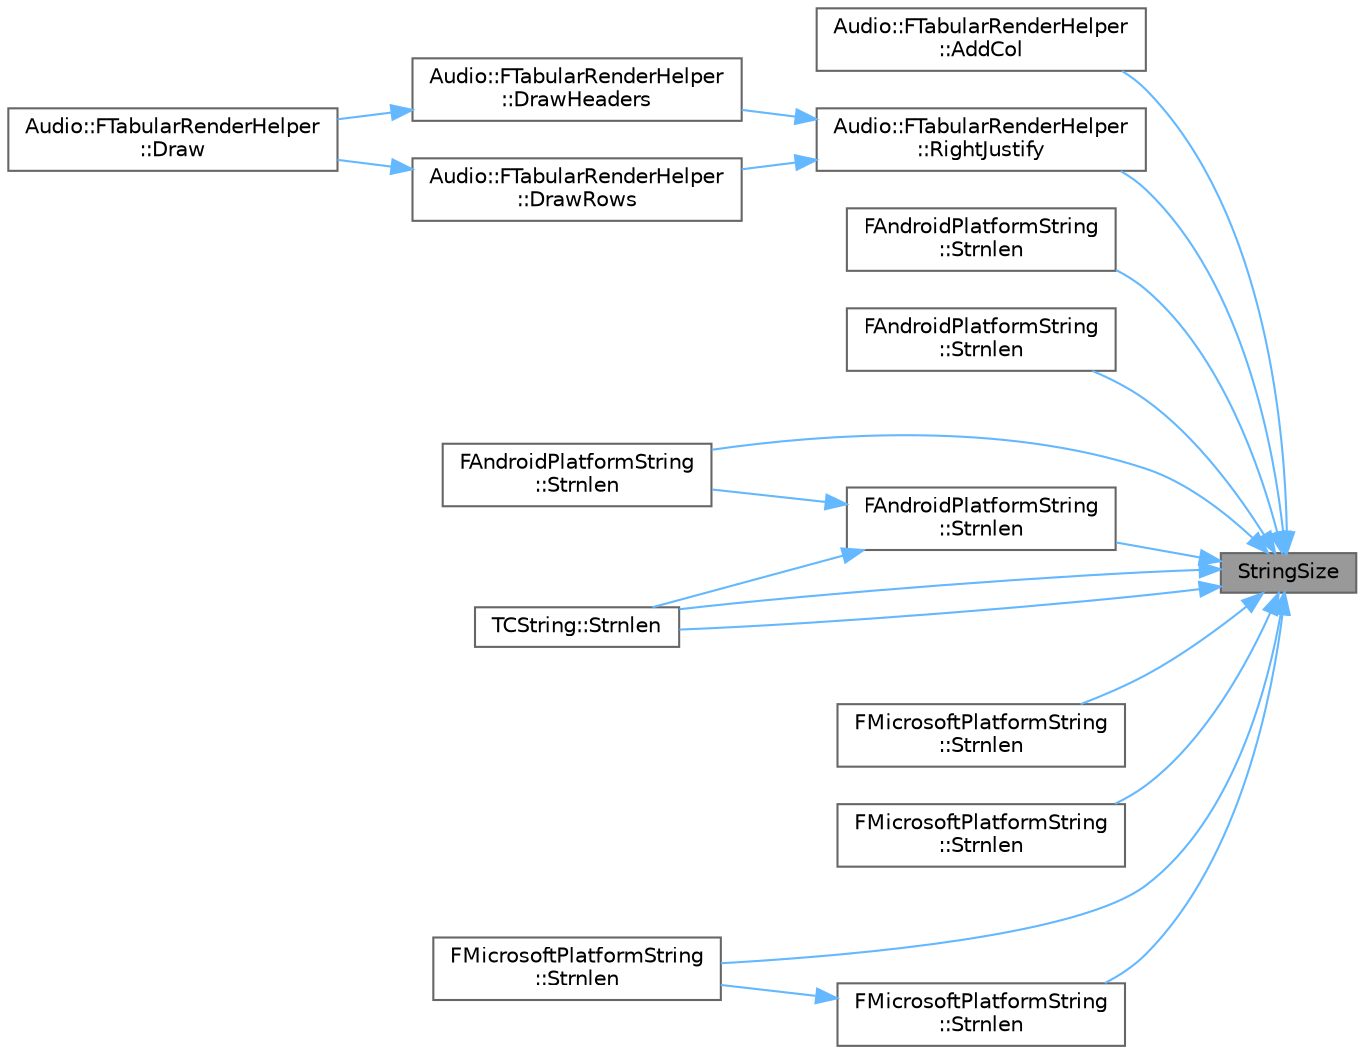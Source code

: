 digraph "StringSize"
{
 // INTERACTIVE_SVG=YES
 // LATEX_PDF_SIZE
  bgcolor="transparent";
  edge [fontname=Helvetica,fontsize=10,labelfontname=Helvetica,labelfontsize=10];
  node [fontname=Helvetica,fontsize=10,shape=box,height=0.2,width=0.4];
  rankdir="RL";
  Node1 [id="Node000001",label="StringSize",height=0.2,width=0.4,color="gray40", fillcolor="grey60", style="filled", fontcolor="black",tooltip="Render string using both a font and a material."];
  Node1 -> Node2 [id="edge1_Node000001_Node000002",dir="back",color="steelblue1",style="solid",tooltip=" "];
  Node2 [id="Node000002",label="Audio::FTabularRenderHelper\l::AddCol",height=0.2,width=0.4,color="grey40", fillcolor="white", style="filled",URL="$dd/d5b/classAudio_1_1FTabularRenderHelper.html#acf841f996b55da9e3c166bbdc0fa4866",tooltip=" "];
  Node1 -> Node3 [id="edge2_Node000001_Node000003",dir="back",color="steelblue1",style="solid",tooltip=" "];
  Node3 [id="Node000003",label="Audio::FTabularRenderHelper\l::RightJustify",height=0.2,width=0.4,color="grey40", fillcolor="white", style="filled",URL="$dd/d5b/classAudio_1_1FTabularRenderHelper.html#a9ee5ec3d8e64b9bd0407f62900033443",tooltip=" "];
  Node3 -> Node4 [id="edge3_Node000003_Node000004",dir="back",color="steelblue1",style="solid",tooltip=" "];
  Node4 [id="Node000004",label="Audio::FTabularRenderHelper\l::DrawHeaders",height=0.2,width=0.4,color="grey40", fillcolor="white", style="filled",URL="$dd/d5b/classAudio_1_1FTabularRenderHelper.html#ab1774fcd9dcec15191a460d17d4b31dd",tooltip=" "];
  Node4 -> Node5 [id="edge4_Node000004_Node000005",dir="back",color="steelblue1",style="solid",tooltip=" "];
  Node5 [id="Node000005",label="Audio::FTabularRenderHelper\l::Draw",height=0.2,width=0.4,color="grey40", fillcolor="white", style="filled",URL="$dd/d5b/classAudio_1_1FTabularRenderHelper.html#a03f60892c585c9644d3c9aba0c92f663",tooltip=" "];
  Node3 -> Node6 [id="edge5_Node000003_Node000006",dir="back",color="steelblue1",style="solid",tooltip=" "];
  Node6 [id="Node000006",label="Audio::FTabularRenderHelper\l::DrawRows",height=0.2,width=0.4,color="grey40", fillcolor="white", style="filled",URL="$dd/d5b/classAudio_1_1FTabularRenderHelper.html#a8fc9b5b62d90b5543f43c56ca2a0a8d4",tooltip=" "];
  Node6 -> Node5 [id="edge6_Node000006_Node000005",dir="back",color="steelblue1",style="solid",tooltip=" "];
  Node1 -> Node7 [id="edge7_Node000001_Node000007",dir="back",color="steelblue1",style="solid",tooltip=" "];
  Node7 [id="Node000007",label="FAndroidPlatformString\l::Strnlen",height=0.2,width=0.4,color="grey40", fillcolor="white", style="filled",URL="$d5/d69/structFAndroidPlatformString.html#afdfe3db7ae8c1bcc70fadaf39ab001f2",tooltip=" "];
  Node1 -> Node8 [id="edge8_Node000001_Node000008",dir="back",color="steelblue1",style="solid",tooltip=" "];
  Node8 [id="Node000008",label="FAndroidPlatformString\l::Strnlen",height=0.2,width=0.4,color="grey40", fillcolor="white", style="filled",URL="$d5/d69/structFAndroidPlatformString.html#a7a0fbdd2dfd0824821862c70afd649b7",tooltip=" "];
  Node1 -> Node9 [id="edge9_Node000001_Node000009",dir="back",color="steelblue1",style="solid",tooltip=" "];
  Node9 [id="Node000009",label="FAndroidPlatformString\l::Strnlen",height=0.2,width=0.4,color="grey40", fillcolor="white", style="filled",URL="$d5/d69/structFAndroidPlatformString.html#aa8cdaedf6d832c958718c1191abb5313",tooltip=" "];
  Node1 -> Node10 [id="edge10_Node000001_Node000010",dir="back",color="steelblue1",style="solid",tooltip=" "];
  Node10 [id="Node000010",label="FAndroidPlatformString\l::Strnlen",height=0.2,width=0.4,color="grey40", fillcolor="white", style="filled",URL="$d5/d69/structFAndroidPlatformString.html#aeb5dd4f44404708128adacbbc359a5d7",tooltip=" "];
  Node10 -> Node9 [id="edge11_Node000010_Node000009",dir="back",color="steelblue1",style="solid",tooltip=" "];
  Node10 -> Node11 [id="edge12_Node000010_Node000011",dir="back",color="steelblue1",style="solid",tooltip=" "];
  Node11 [id="Node000011",label="TCString::Strnlen",height=0.2,width=0.4,color="grey40", fillcolor="white", style="filled",URL="$df/d74/structTCString.html#a0b46dcc995a19d222fda88c6c08575ad",tooltip="Calculate the length of the string up to the given size."];
  Node1 -> Node12 [id="edge13_Node000001_Node000012",dir="back",color="steelblue1",style="solid",tooltip=" "];
  Node12 [id="Node000012",label="FMicrosoftPlatformString\l::Strnlen",height=0.2,width=0.4,color="grey40", fillcolor="white", style="filled",URL="$d8/d56/structFMicrosoftPlatformString.html#a7c7f690b261bc451482bc020321dd3c7",tooltip=" "];
  Node1 -> Node13 [id="edge14_Node000001_Node000013",dir="back",color="steelblue1",style="solid",tooltip=" "];
  Node13 [id="Node000013",label="FMicrosoftPlatformString\l::Strnlen",height=0.2,width=0.4,color="grey40", fillcolor="white", style="filled",URL="$d8/d56/structFMicrosoftPlatformString.html#ab79f46cf9feb1a07e9060912865c9f9e",tooltip=" "];
  Node1 -> Node14 [id="edge15_Node000001_Node000014",dir="back",color="steelblue1",style="solid",tooltip=" "];
  Node14 [id="Node000014",label="FMicrosoftPlatformString\l::Strnlen",height=0.2,width=0.4,color="grey40", fillcolor="white", style="filled",URL="$d8/d56/structFMicrosoftPlatformString.html#aa4143b129f1b3d3d4d85c4723af89a7a",tooltip=" "];
  Node1 -> Node15 [id="edge16_Node000001_Node000015",dir="back",color="steelblue1",style="solid",tooltip=" "];
  Node15 [id="Node000015",label="FMicrosoftPlatformString\l::Strnlen",height=0.2,width=0.4,color="grey40", fillcolor="white", style="filled",URL="$d8/d56/structFMicrosoftPlatformString.html#a7c3b42c587ec41b4c9234080756da6cc",tooltip=" "];
  Node15 -> Node14 [id="edge17_Node000015_Node000014",dir="back",color="steelblue1",style="solid",tooltip=" "];
  Node1 -> Node11 [id="edge18_Node000001_Node000011",dir="back",color="steelblue1",style="solid",tooltip=" "];
  Node1 -> Node11 [id="edge19_Node000001_Node000011",dir="back",color="steelblue1",style="solid",tooltip=" "];
}
